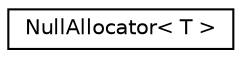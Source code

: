 digraph "Graphical Class Hierarchy"
{
  edge [fontname="Helvetica",fontsize="10",labelfontname="Helvetica",labelfontsize="10"];
  node [fontname="Helvetica",fontsize="10",shape=record];
  rankdir="LR";
  Node0 [label="NullAllocator\< T \>",height=0.2,width=0.4,color="black", fillcolor="white", style="filled",URL="$class_null_allocator.html"];
}
